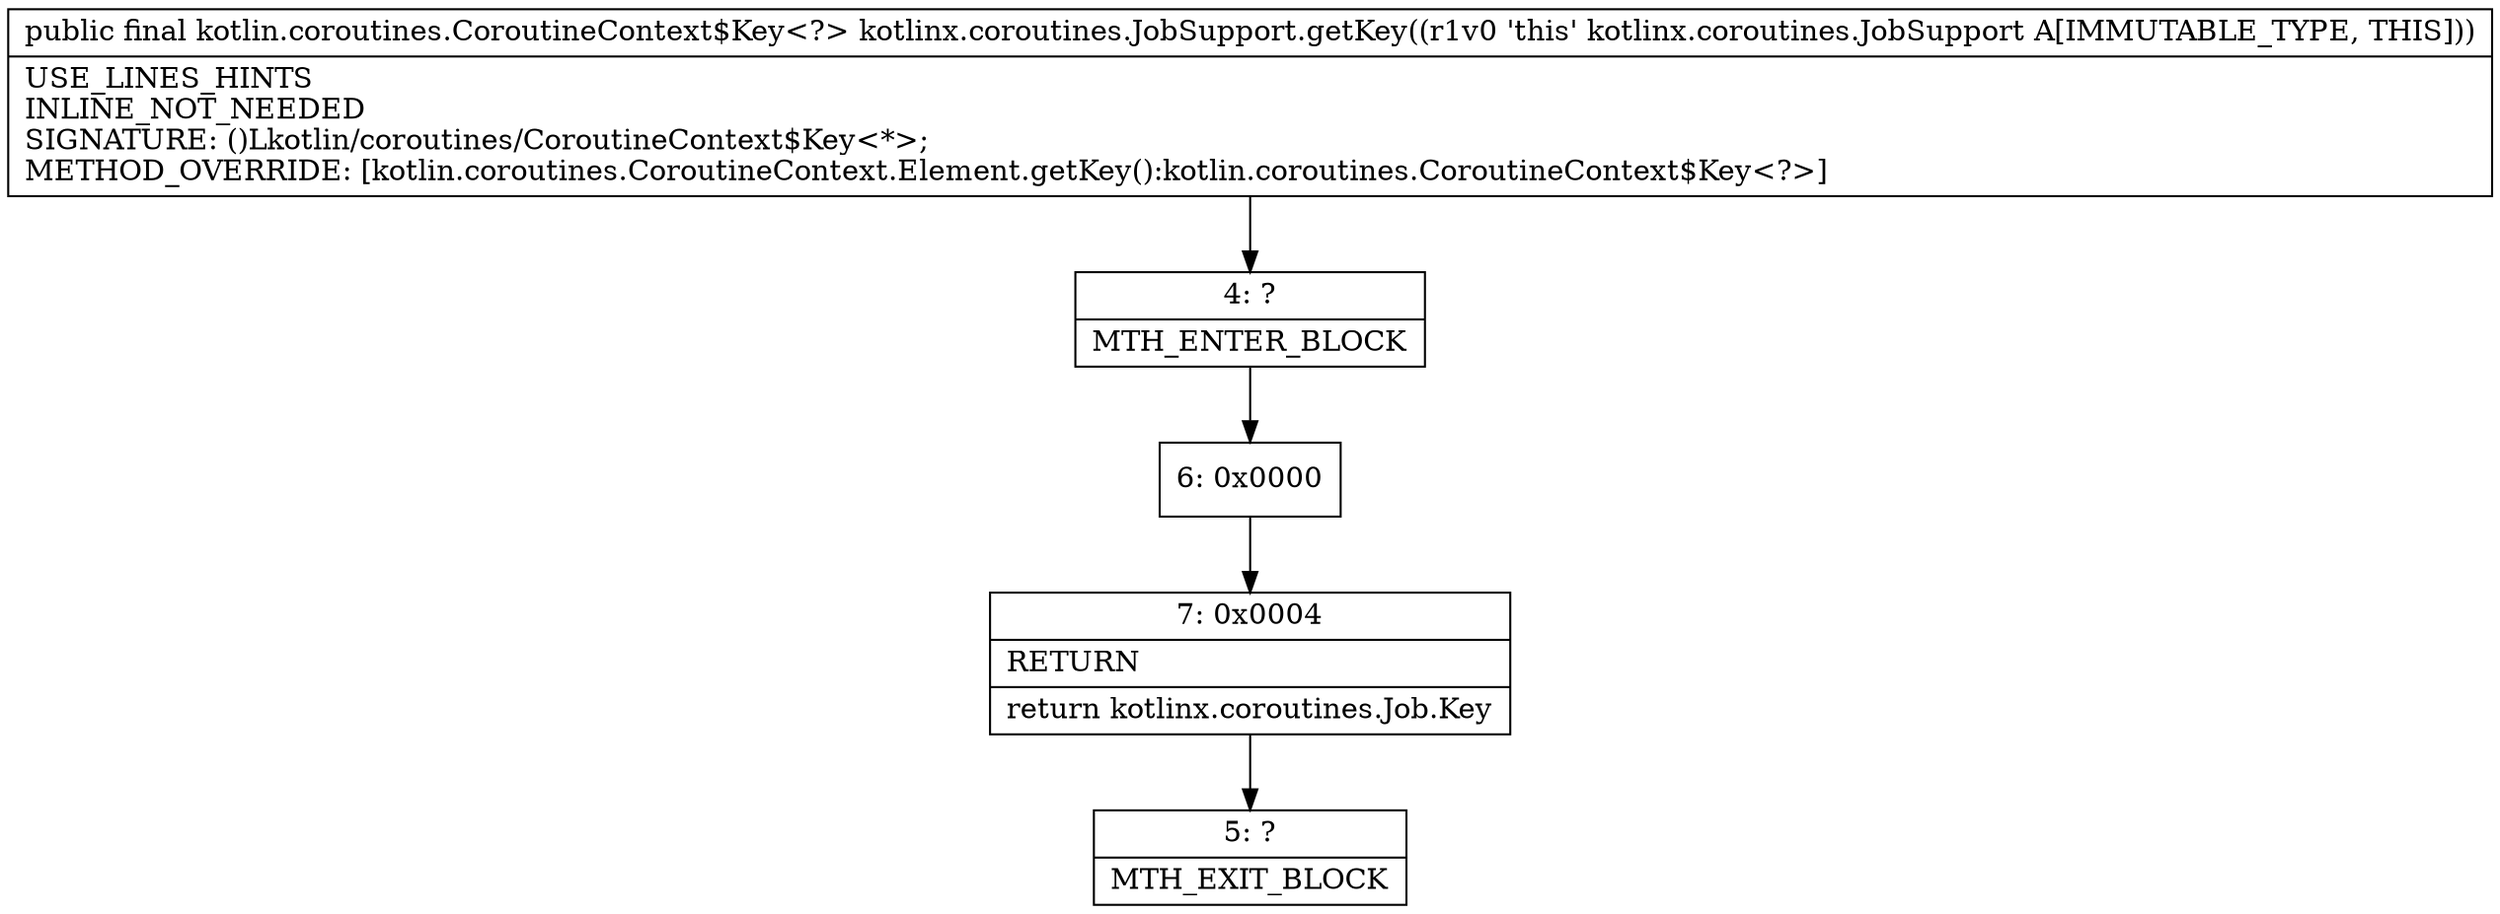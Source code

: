 digraph "CFG forkotlinx.coroutines.JobSupport.getKey()Lkotlin\/coroutines\/CoroutineContext$Key;" {
Node_4 [shape=record,label="{4\:\ ?|MTH_ENTER_BLOCK\l}"];
Node_6 [shape=record,label="{6\:\ 0x0000}"];
Node_7 [shape=record,label="{7\:\ 0x0004|RETURN\l|return kotlinx.coroutines.Job.Key\l}"];
Node_5 [shape=record,label="{5\:\ ?|MTH_EXIT_BLOCK\l}"];
MethodNode[shape=record,label="{public final kotlin.coroutines.CoroutineContext$Key\<?\> kotlinx.coroutines.JobSupport.getKey((r1v0 'this' kotlinx.coroutines.JobSupport A[IMMUTABLE_TYPE, THIS]))  | USE_LINES_HINTS\lINLINE_NOT_NEEDED\lSIGNATURE: ()Lkotlin\/coroutines\/CoroutineContext$Key\<*\>;\lMETHOD_OVERRIDE: [kotlin.coroutines.CoroutineContext.Element.getKey():kotlin.coroutines.CoroutineContext$Key\<?\>]\l}"];
MethodNode -> Node_4;Node_4 -> Node_6;
Node_6 -> Node_7;
Node_7 -> Node_5;
}


